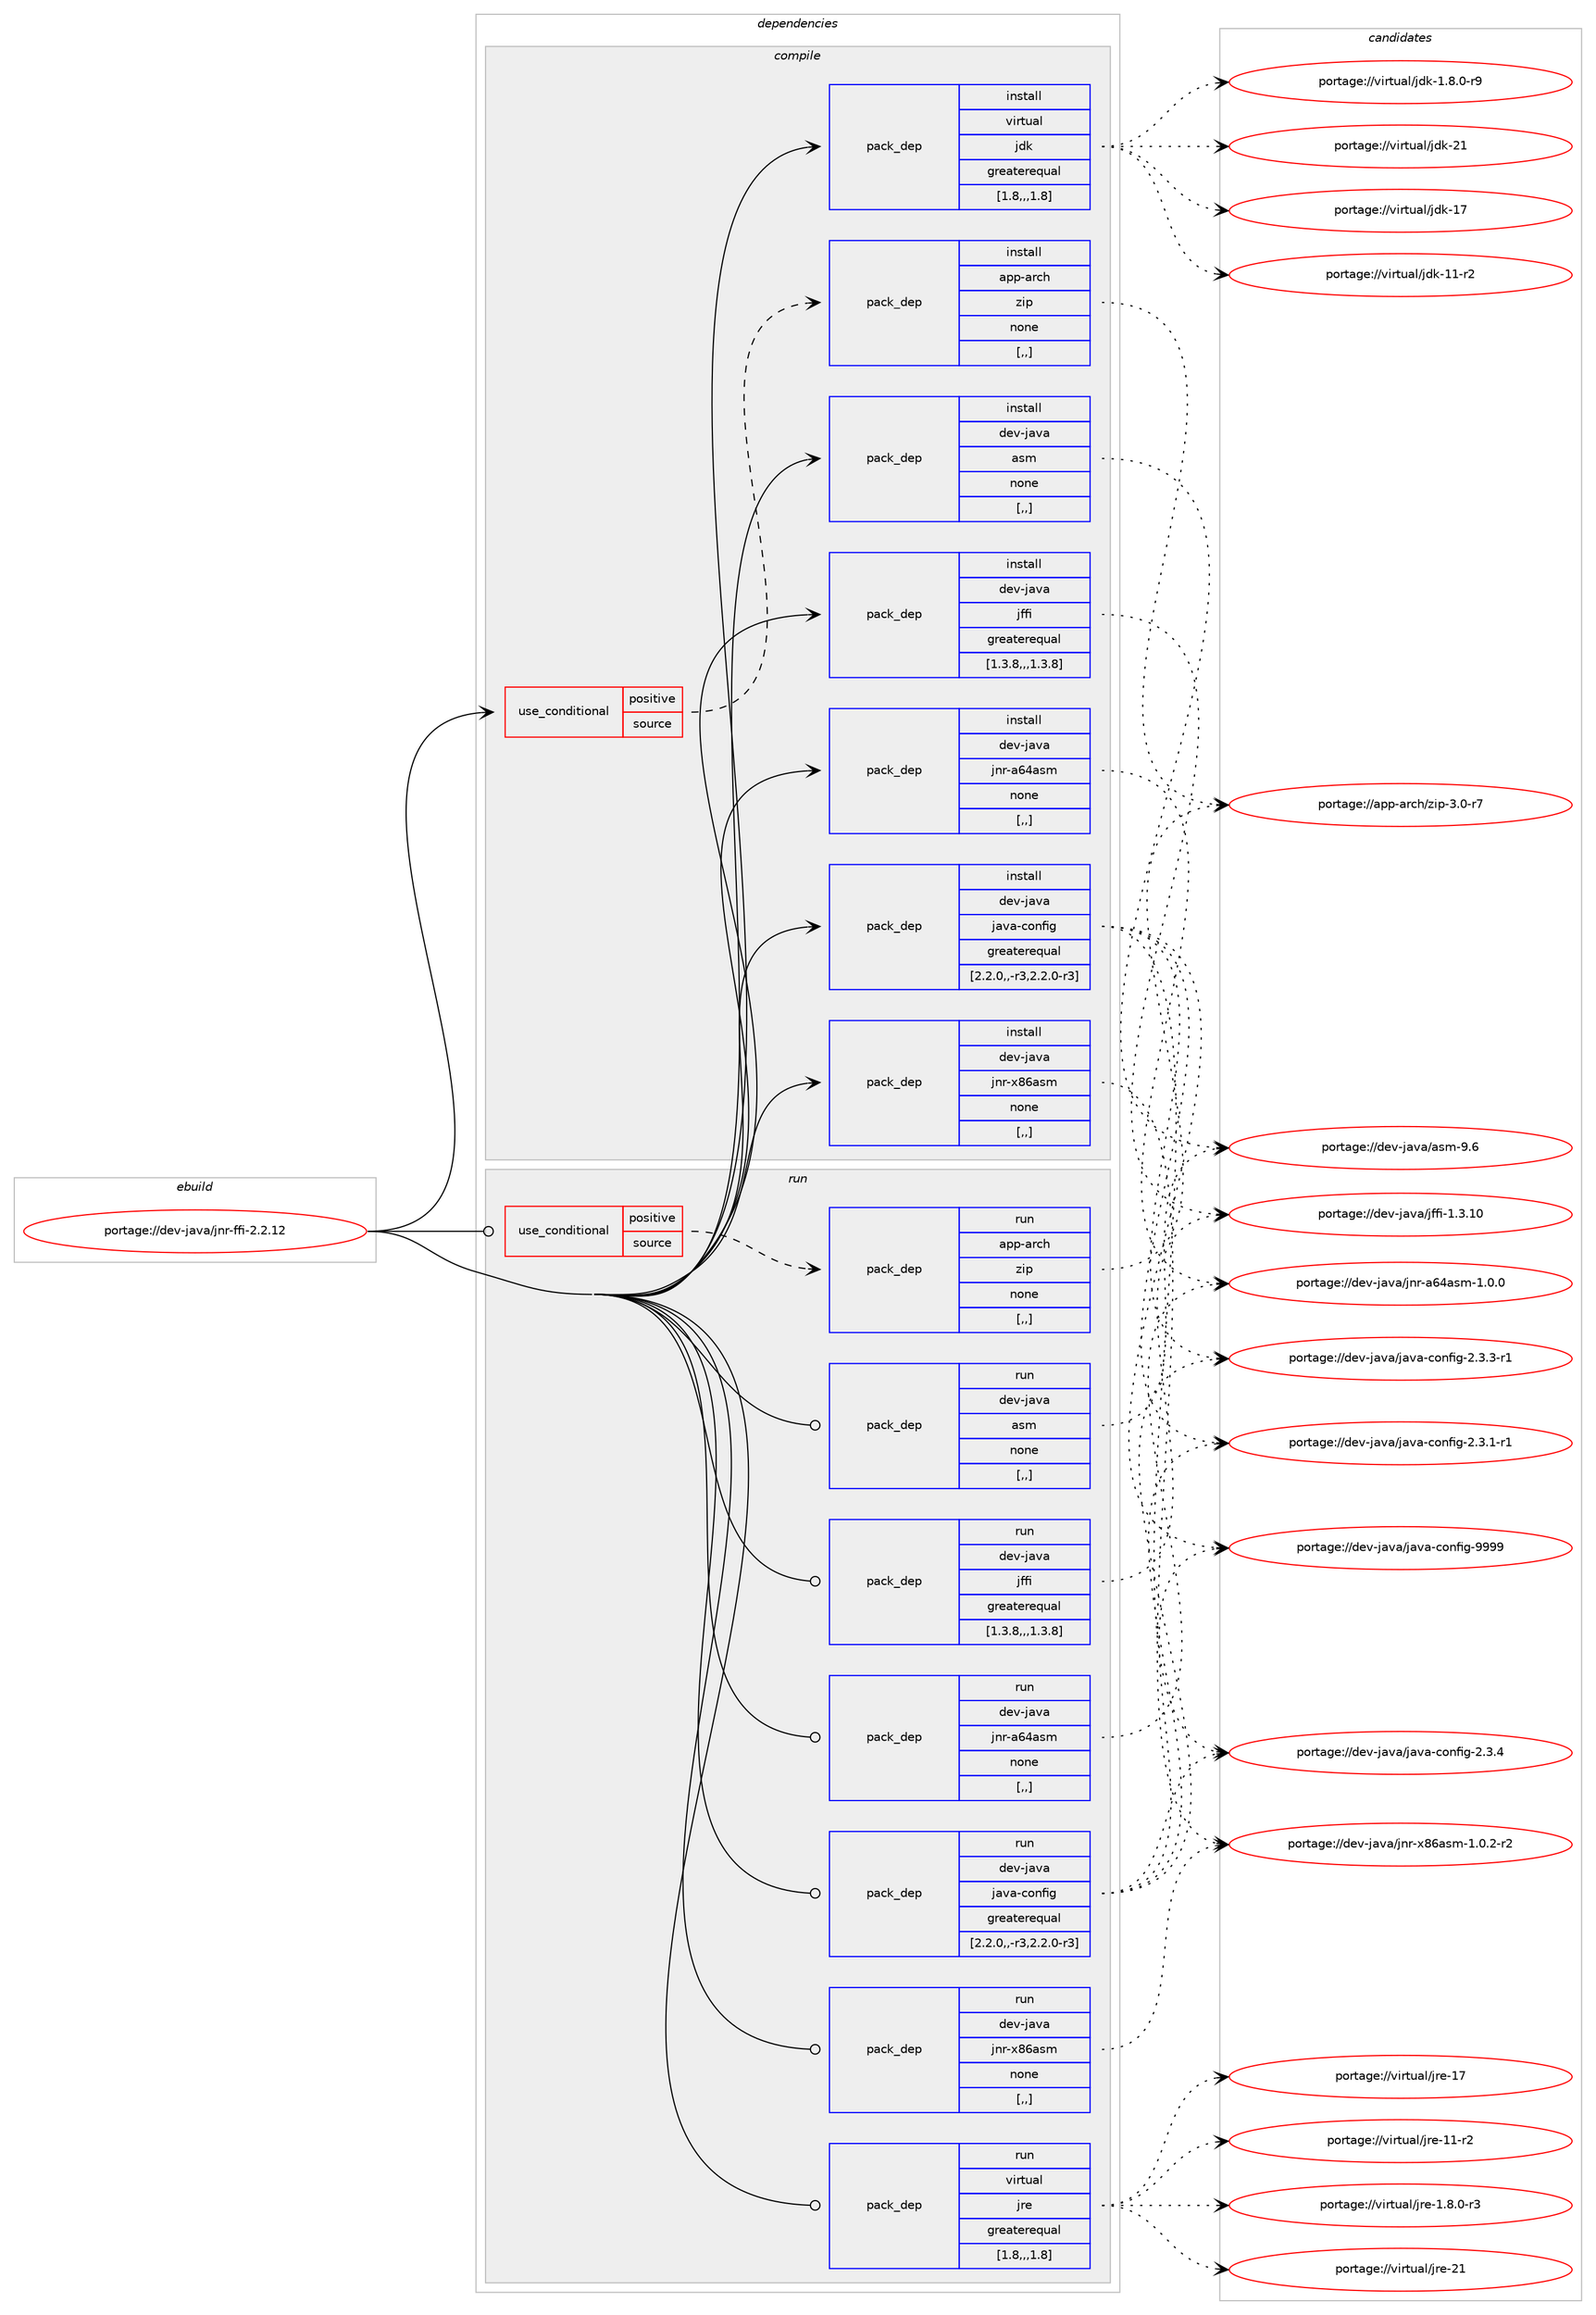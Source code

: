 digraph prolog {

# *************
# Graph options
# *************

newrank=true;
concentrate=true;
compound=true;
graph [rankdir=LR,fontname=Helvetica,fontsize=10,ranksep=1.5];#, ranksep=2.5, nodesep=0.2];
edge  [arrowhead=vee];
node  [fontname=Helvetica,fontsize=10];

# **********
# The ebuild
# **********

subgraph cluster_leftcol {
color=gray;
rank=same;
label=<<i>ebuild</i>>;
id [label="portage://dev-java/jnr-ffi-2.2.12", color=red, width=4, href="../dev-java/jnr-ffi-2.2.12.svg"];
}

# ****************
# The dependencies
# ****************

subgraph cluster_midcol {
color=gray;
label=<<i>dependencies</i>>;
subgraph cluster_compile {
fillcolor="#eeeeee";
style=filled;
label=<<i>compile</i>>;
subgraph cond21943 {
dependency94710 [label=<<TABLE BORDER="0" CELLBORDER="1" CELLSPACING="0" CELLPADDING="4"><TR><TD ROWSPAN="3" CELLPADDING="10">use_conditional</TD></TR><TR><TD>positive</TD></TR><TR><TD>source</TD></TR></TABLE>>, shape=none, color=red];
subgraph pack71722 {
dependency94711 [label=<<TABLE BORDER="0" CELLBORDER="1" CELLSPACING="0" CELLPADDING="4" WIDTH="220"><TR><TD ROWSPAN="6" CELLPADDING="30">pack_dep</TD></TR><TR><TD WIDTH="110">install</TD></TR><TR><TD>app-arch</TD></TR><TR><TD>zip</TD></TR><TR><TD>none</TD></TR><TR><TD>[,,]</TD></TR></TABLE>>, shape=none, color=blue];
}
dependency94710:e -> dependency94711:w [weight=20,style="dashed",arrowhead="vee"];
}
id:e -> dependency94710:w [weight=20,style="solid",arrowhead="vee"];
subgraph pack71723 {
dependency94712 [label=<<TABLE BORDER="0" CELLBORDER="1" CELLSPACING="0" CELLPADDING="4" WIDTH="220"><TR><TD ROWSPAN="6" CELLPADDING="30">pack_dep</TD></TR><TR><TD WIDTH="110">install</TD></TR><TR><TD>dev-java</TD></TR><TR><TD>asm</TD></TR><TR><TD>none</TD></TR><TR><TD>[,,]</TD></TR></TABLE>>, shape=none, color=blue];
}
id:e -> dependency94712:w [weight=20,style="solid",arrowhead="vee"];
subgraph pack71724 {
dependency94713 [label=<<TABLE BORDER="0" CELLBORDER="1" CELLSPACING="0" CELLPADDING="4" WIDTH="220"><TR><TD ROWSPAN="6" CELLPADDING="30">pack_dep</TD></TR><TR><TD WIDTH="110">install</TD></TR><TR><TD>dev-java</TD></TR><TR><TD>java-config</TD></TR><TR><TD>greaterequal</TD></TR><TR><TD>[2.2.0,,-r3,2.2.0-r3]</TD></TR></TABLE>>, shape=none, color=blue];
}
id:e -> dependency94713:w [weight=20,style="solid",arrowhead="vee"];
subgraph pack71725 {
dependency94714 [label=<<TABLE BORDER="0" CELLBORDER="1" CELLSPACING="0" CELLPADDING="4" WIDTH="220"><TR><TD ROWSPAN="6" CELLPADDING="30">pack_dep</TD></TR><TR><TD WIDTH="110">install</TD></TR><TR><TD>dev-java</TD></TR><TR><TD>jffi</TD></TR><TR><TD>greaterequal</TD></TR><TR><TD>[1.3.8,,,1.3.8]</TD></TR></TABLE>>, shape=none, color=blue];
}
id:e -> dependency94714:w [weight=20,style="solid",arrowhead="vee"];
subgraph pack71726 {
dependency94715 [label=<<TABLE BORDER="0" CELLBORDER="1" CELLSPACING="0" CELLPADDING="4" WIDTH="220"><TR><TD ROWSPAN="6" CELLPADDING="30">pack_dep</TD></TR><TR><TD WIDTH="110">install</TD></TR><TR><TD>dev-java</TD></TR><TR><TD>jnr-a64asm</TD></TR><TR><TD>none</TD></TR><TR><TD>[,,]</TD></TR></TABLE>>, shape=none, color=blue];
}
id:e -> dependency94715:w [weight=20,style="solid",arrowhead="vee"];
subgraph pack71727 {
dependency94716 [label=<<TABLE BORDER="0" CELLBORDER="1" CELLSPACING="0" CELLPADDING="4" WIDTH="220"><TR><TD ROWSPAN="6" CELLPADDING="30">pack_dep</TD></TR><TR><TD WIDTH="110">install</TD></TR><TR><TD>dev-java</TD></TR><TR><TD>jnr-x86asm</TD></TR><TR><TD>none</TD></TR><TR><TD>[,,]</TD></TR></TABLE>>, shape=none, color=blue];
}
id:e -> dependency94716:w [weight=20,style="solid",arrowhead="vee"];
subgraph pack71728 {
dependency94717 [label=<<TABLE BORDER="0" CELLBORDER="1" CELLSPACING="0" CELLPADDING="4" WIDTH="220"><TR><TD ROWSPAN="6" CELLPADDING="30">pack_dep</TD></TR><TR><TD WIDTH="110">install</TD></TR><TR><TD>virtual</TD></TR><TR><TD>jdk</TD></TR><TR><TD>greaterequal</TD></TR><TR><TD>[1.8,,,1.8]</TD></TR></TABLE>>, shape=none, color=blue];
}
id:e -> dependency94717:w [weight=20,style="solid",arrowhead="vee"];
}
subgraph cluster_compileandrun {
fillcolor="#eeeeee";
style=filled;
label=<<i>compile and run</i>>;
}
subgraph cluster_run {
fillcolor="#eeeeee";
style=filled;
label=<<i>run</i>>;
subgraph cond21944 {
dependency94718 [label=<<TABLE BORDER="0" CELLBORDER="1" CELLSPACING="0" CELLPADDING="4"><TR><TD ROWSPAN="3" CELLPADDING="10">use_conditional</TD></TR><TR><TD>positive</TD></TR><TR><TD>source</TD></TR></TABLE>>, shape=none, color=red];
subgraph pack71729 {
dependency94719 [label=<<TABLE BORDER="0" CELLBORDER="1" CELLSPACING="0" CELLPADDING="4" WIDTH="220"><TR><TD ROWSPAN="6" CELLPADDING="30">pack_dep</TD></TR><TR><TD WIDTH="110">run</TD></TR><TR><TD>app-arch</TD></TR><TR><TD>zip</TD></TR><TR><TD>none</TD></TR><TR><TD>[,,]</TD></TR></TABLE>>, shape=none, color=blue];
}
dependency94718:e -> dependency94719:w [weight=20,style="dashed",arrowhead="vee"];
}
id:e -> dependency94718:w [weight=20,style="solid",arrowhead="odot"];
subgraph pack71730 {
dependency94720 [label=<<TABLE BORDER="0" CELLBORDER="1" CELLSPACING="0" CELLPADDING="4" WIDTH="220"><TR><TD ROWSPAN="6" CELLPADDING="30">pack_dep</TD></TR><TR><TD WIDTH="110">run</TD></TR><TR><TD>dev-java</TD></TR><TR><TD>asm</TD></TR><TR><TD>none</TD></TR><TR><TD>[,,]</TD></TR></TABLE>>, shape=none, color=blue];
}
id:e -> dependency94720:w [weight=20,style="solid",arrowhead="odot"];
subgraph pack71731 {
dependency94721 [label=<<TABLE BORDER="0" CELLBORDER="1" CELLSPACING="0" CELLPADDING="4" WIDTH="220"><TR><TD ROWSPAN="6" CELLPADDING="30">pack_dep</TD></TR><TR><TD WIDTH="110">run</TD></TR><TR><TD>dev-java</TD></TR><TR><TD>java-config</TD></TR><TR><TD>greaterequal</TD></TR><TR><TD>[2.2.0,,-r3,2.2.0-r3]</TD></TR></TABLE>>, shape=none, color=blue];
}
id:e -> dependency94721:w [weight=20,style="solid",arrowhead="odot"];
subgraph pack71732 {
dependency94722 [label=<<TABLE BORDER="0" CELLBORDER="1" CELLSPACING="0" CELLPADDING="4" WIDTH="220"><TR><TD ROWSPAN="6" CELLPADDING="30">pack_dep</TD></TR><TR><TD WIDTH="110">run</TD></TR><TR><TD>dev-java</TD></TR><TR><TD>jffi</TD></TR><TR><TD>greaterequal</TD></TR><TR><TD>[1.3.8,,,1.3.8]</TD></TR></TABLE>>, shape=none, color=blue];
}
id:e -> dependency94722:w [weight=20,style="solid",arrowhead="odot"];
subgraph pack71733 {
dependency94723 [label=<<TABLE BORDER="0" CELLBORDER="1" CELLSPACING="0" CELLPADDING="4" WIDTH="220"><TR><TD ROWSPAN="6" CELLPADDING="30">pack_dep</TD></TR><TR><TD WIDTH="110">run</TD></TR><TR><TD>dev-java</TD></TR><TR><TD>jnr-a64asm</TD></TR><TR><TD>none</TD></TR><TR><TD>[,,]</TD></TR></TABLE>>, shape=none, color=blue];
}
id:e -> dependency94723:w [weight=20,style="solid",arrowhead="odot"];
subgraph pack71734 {
dependency94724 [label=<<TABLE BORDER="0" CELLBORDER="1" CELLSPACING="0" CELLPADDING="4" WIDTH="220"><TR><TD ROWSPAN="6" CELLPADDING="30">pack_dep</TD></TR><TR><TD WIDTH="110">run</TD></TR><TR><TD>dev-java</TD></TR><TR><TD>jnr-x86asm</TD></TR><TR><TD>none</TD></TR><TR><TD>[,,]</TD></TR></TABLE>>, shape=none, color=blue];
}
id:e -> dependency94724:w [weight=20,style="solid",arrowhead="odot"];
subgraph pack71735 {
dependency94725 [label=<<TABLE BORDER="0" CELLBORDER="1" CELLSPACING="0" CELLPADDING="4" WIDTH="220"><TR><TD ROWSPAN="6" CELLPADDING="30">pack_dep</TD></TR><TR><TD WIDTH="110">run</TD></TR><TR><TD>virtual</TD></TR><TR><TD>jre</TD></TR><TR><TD>greaterequal</TD></TR><TR><TD>[1.8,,,1.8]</TD></TR></TABLE>>, shape=none, color=blue];
}
id:e -> dependency94725:w [weight=20,style="solid",arrowhead="odot"];
}
}

# **************
# The candidates
# **************

subgraph cluster_choices {
rank=same;
color=gray;
label=<<i>candidates</i>>;

subgraph choice71722 {
color=black;
nodesep=1;
choice9711211245971149910447122105112455146484511455 [label="portage://app-arch/zip-3.0-r7", color=red, width=4,href="../app-arch/zip-3.0-r7.svg"];
dependency94711:e -> choice9711211245971149910447122105112455146484511455:w [style=dotted,weight="100"];
}
subgraph choice71723 {
color=black;
nodesep=1;
choice100101118451069711897479711510945574654 [label="portage://dev-java/asm-9.6", color=red, width=4,href="../dev-java/asm-9.6.svg"];
dependency94712:e -> choice100101118451069711897479711510945574654:w [style=dotted,weight="100"];
}
subgraph choice71724 {
color=black;
nodesep=1;
choice10010111845106971189747106971189745991111101021051034557575757 [label="portage://dev-java/java-config-9999", color=red, width=4,href="../dev-java/java-config-9999.svg"];
choice1001011184510697118974710697118974599111110102105103455046514652 [label="portage://dev-java/java-config-2.3.4", color=red, width=4,href="../dev-java/java-config-2.3.4.svg"];
choice10010111845106971189747106971189745991111101021051034550465146514511449 [label="portage://dev-java/java-config-2.3.3-r1", color=red, width=4,href="../dev-java/java-config-2.3.3-r1.svg"];
choice10010111845106971189747106971189745991111101021051034550465146494511449 [label="portage://dev-java/java-config-2.3.1-r1", color=red, width=4,href="../dev-java/java-config-2.3.1-r1.svg"];
dependency94713:e -> choice10010111845106971189747106971189745991111101021051034557575757:w [style=dotted,weight="100"];
dependency94713:e -> choice1001011184510697118974710697118974599111110102105103455046514652:w [style=dotted,weight="100"];
dependency94713:e -> choice10010111845106971189747106971189745991111101021051034550465146514511449:w [style=dotted,weight="100"];
dependency94713:e -> choice10010111845106971189747106971189745991111101021051034550465146494511449:w [style=dotted,weight="100"];
}
subgraph choice71725 {
color=black;
nodesep=1;
choice1001011184510697118974710610210210545494651464948 [label="portage://dev-java/jffi-1.3.10", color=red, width=4,href="../dev-java/jffi-1.3.10.svg"];
dependency94714:e -> choice1001011184510697118974710610210210545494651464948:w [style=dotted,weight="100"];
}
subgraph choice71726 {
color=black;
nodesep=1;
choice100101118451069711897471061101144597545297115109454946484648 [label="portage://dev-java/jnr-a64asm-1.0.0", color=red, width=4,href="../dev-java/jnr-a64asm-1.0.0.svg"];
dependency94715:e -> choice100101118451069711897471061101144597545297115109454946484648:w [style=dotted,weight="100"];
}
subgraph choice71727 {
color=black;
nodesep=1;
choice10010111845106971189747106110114451205654971151094549464846504511450 [label="portage://dev-java/jnr-x86asm-1.0.2-r2", color=red, width=4,href="../dev-java/jnr-x86asm-1.0.2-r2.svg"];
dependency94716:e -> choice10010111845106971189747106110114451205654971151094549464846504511450:w [style=dotted,weight="100"];
}
subgraph choice71728 {
color=black;
nodesep=1;
choice1181051141161179710847106100107455049 [label="portage://virtual/jdk-21", color=red, width=4,href="../virtual/jdk-21.svg"];
choice1181051141161179710847106100107454955 [label="portage://virtual/jdk-17", color=red, width=4,href="../virtual/jdk-17.svg"];
choice11810511411611797108471061001074549494511450 [label="portage://virtual/jdk-11-r2", color=red, width=4,href="../virtual/jdk-11-r2.svg"];
choice11810511411611797108471061001074549465646484511457 [label="portage://virtual/jdk-1.8.0-r9", color=red, width=4,href="../virtual/jdk-1.8.0-r9.svg"];
dependency94717:e -> choice1181051141161179710847106100107455049:w [style=dotted,weight="100"];
dependency94717:e -> choice1181051141161179710847106100107454955:w [style=dotted,weight="100"];
dependency94717:e -> choice11810511411611797108471061001074549494511450:w [style=dotted,weight="100"];
dependency94717:e -> choice11810511411611797108471061001074549465646484511457:w [style=dotted,weight="100"];
}
subgraph choice71729 {
color=black;
nodesep=1;
choice9711211245971149910447122105112455146484511455 [label="portage://app-arch/zip-3.0-r7", color=red, width=4,href="../app-arch/zip-3.0-r7.svg"];
dependency94719:e -> choice9711211245971149910447122105112455146484511455:w [style=dotted,weight="100"];
}
subgraph choice71730 {
color=black;
nodesep=1;
choice100101118451069711897479711510945574654 [label="portage://dev-java/asm-9.6", color=red, width=4,href="../dev-java/asm-9.6.svg"];
dependency94720:e -> choice100101118451069711897479711510945574654:w [style=dotted,weight="100"];
}
subgraph choice71731 {
color=black;
nodesep=1;
choice10010111845106971189747106971189745991111101021051034557575757 [label="portage://dev-java/java-config-9999", color=red, width=4,href="../dev-java/java-config-9999.svg"];
choice1001011184510697118974710697118974599111110102105103455046514652 [label="portage://dev-java/java-config-2.3.4", color=red, width=4,href="../dev-java/java-config-2.3.4.svg"];
choice10010111845106971189747106971189745991111101021051034550465146514511449 [label="portage://dev-java/java-config-2.3.3-r1", color=red, width=4,href="../dev-java/java-config-2.3.3-r1.svg"];
choice10010111845106971189747106971189745991111101021051034550465146494511449 [label="portage://dev-java/java-config-2.3.1-r1", color=red, width=4,href="../dev-java/java-config-2.3.1-r1.svg"];
dependency94721:e -> choice10010111845106971189747106971189745991111101021051034557575757:w [style=dotted,weight="100"];
dependency94721:e -> choice1001011184510697118974710697118974599111110102105103455046514652:w [style=dotted,weight="100"];
dependency94721:e -> choice10010111845106971189747106971189745991111101021051034550465146514511449:w [style=dotted,weight="100"];
dependency94721:e -> choice10010111845106971189747106971189745991111101021051034550465146494511449:w [style=dotted,weight="100"];
}
subgraph choice71732 {
color=black;
nodesep=1;
choice1001011184510697118974710610210210545494651464948 [label="portage://dev-java/jffi-1.3.10", color=red, width=4,href="../dev-java/jffi-1.3.10.svg"];
dependency94722:e -> choice1001011184510697118974710610210210545494651464948:w [style=dotted,weight="100"];
}
subgraph choice71733 {
color=black;
nodesep=1;
choice100101118451069711897471061101144597545297115109454946484648 [label="portage://dev-java/jnr-a64asm-1.0.0", color=red, width=4,href="../dev-java/jnr-a64asm-1.0.0.svg"];
dependency94723:e -> choice100101118451069711897471061101144597545297115109454946484648:w [style=dotted,weight="100"];
}
subgraph choice71734 {
color=black;
nodesep=1;
choice10010111845106971189747106110114451205654971151094549464846504511450 [label="portage://dev-java/jnr-x86asm-1.0.2-r2", color=red, width=4,href="../dev-java/jnr-x86asm-1.0.2-r2.svg"];
dependency94724:e -> choice10010111845106971189747106110114451205654971151094549464846504511450:w [style=dotted,weight="100"];
}
subgraph choice71735 {
color=black;
nodesep=1;
choice1181051141161179710847106114101455049 [label="portage://virtual/jre-21", color=red, width=4,href="../virtual/jre-21.svg"];
choice1181051141161179710847106114101454955 [label="portage://virtual/jre-17", color=red, width=4,href="../virtual/jre-17.svg"];
choice11810511411611797108471061141014549494511450 [label="portage://virtual/jre-11-r2", color=red, width=4,href="../virtual/jre-11-r2.svg"];
choice11810511411611797108471061141014549465646484511451 [label="portage://virtual/jre-1.8.0-r3", color=red, width=4,href="../virtual/jre-1.8.0-r3.svg"];
dependency94725:e -> choice1181051141161179710847106114101455049:w [style=dotted,weight="100"];
dependency94725:e -> choice1181051141161179710847106114101454955:w [style=dotted,weight="100"];
dependency94725:e -> choice11810511411611797108471061141014549494511450:w [style=dotted,weight="100"];
dependency94725:e -> choice11810511411611797108471061141014549465646484511451:w [style=dotted,weight="100"];
}
}

}
